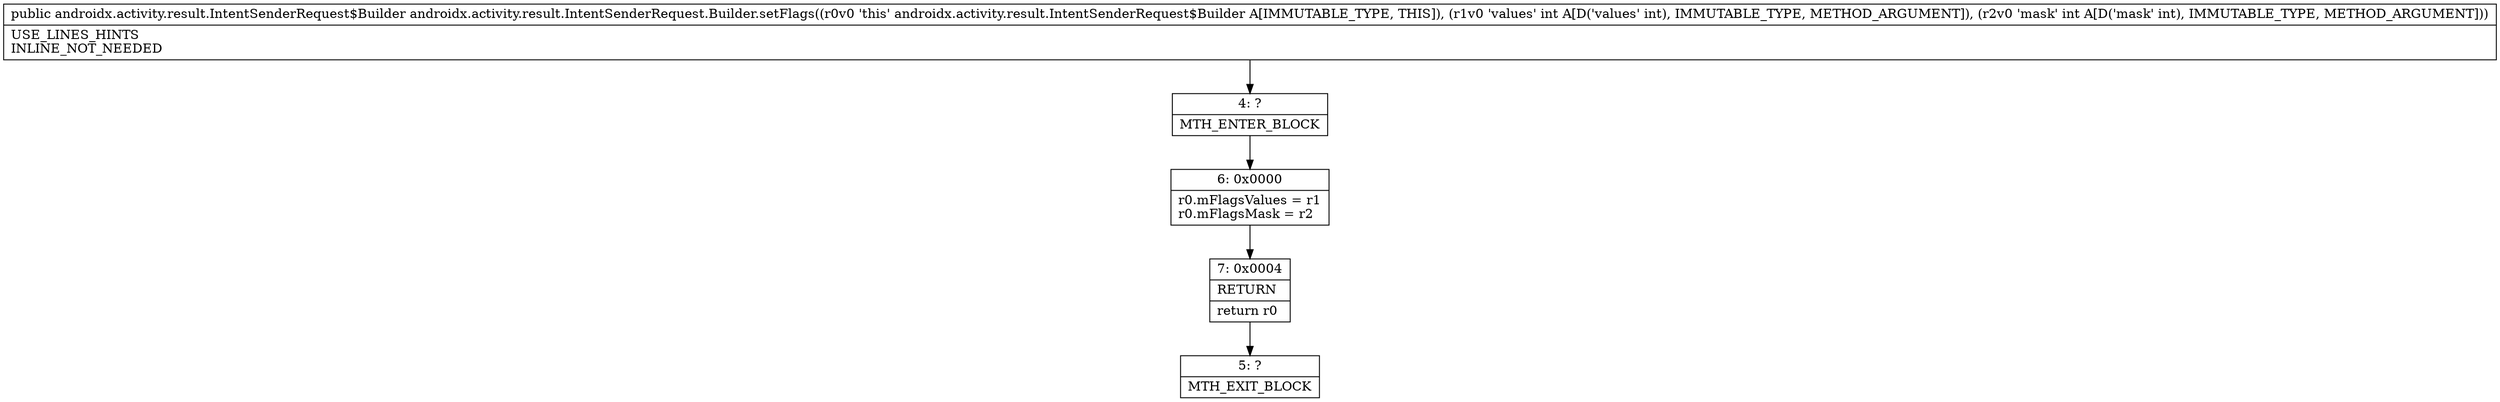 digraph "CFG forandroidx.activity.result.IntentSenderRequest.Builder.setFlags(II)Landroidx\/activity\/result\/IntentSenderRequest$Builder;" {
Node_4 [shape=record,label="{4\:\ ?|MTH_ENTER_BLOCK\l}"];
Node_6 [shape=record,label="{6\:\ 0x0000|r0.mFlagsValues = r1\lr0.mFlagsMask = r2\l}"];
Node_7 [shape=record,label="{7\:\ 0x0004|RETURN\l|return r0\l}"];
Node_5 [shape=record,label="{5\:\ ?|MTH_EXIT_BLOCK\l}"];
MethodNode[shape=record,label="{public androidx.activity.result.IntentSenderRequest$Builder androidx.activity.result.IntentSenderRequest.Builder.setFlags((r0v0 'this' androidx.activity.result.IntentSenderRequest$Builder A[IMMUTABLE_TYPE, THIS]), (r1v0 'values' int A[D('values' int), IMMUTABLE_TYPE, METHOD_ARGUMENT]), (r2v0 'mask' int A[D('mask' int), IMMUTABLE_TYPE, METHOD_ARGUMENT]))  | USE_LINES_HINTS\lINLINE_NOT_NEEDED\l}"];
MethodNode -> Node_4;Node_4 -> Node_6;
Node_6 -> Node_7;
Node_7 -> Node_5;
}

